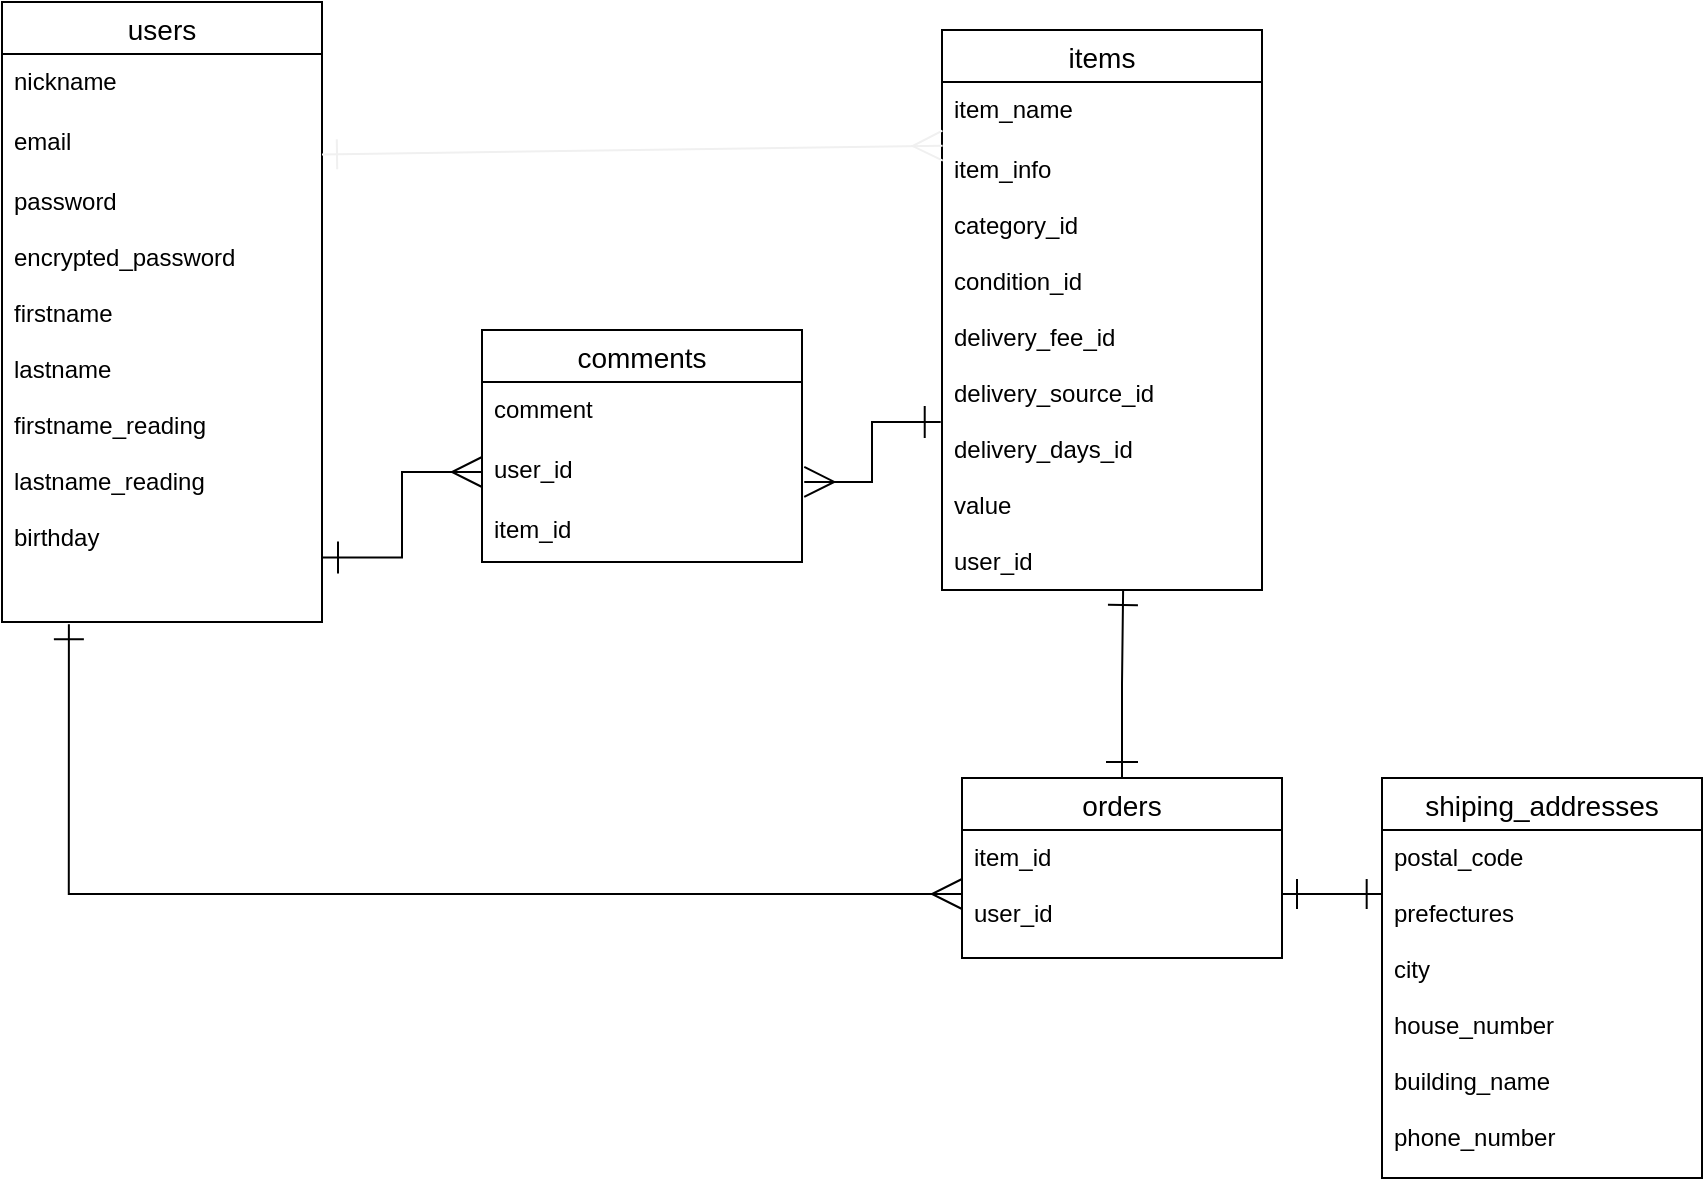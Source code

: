 <mxfile version="14.2.4" type="embed">
    <diagram id="4r0rmc1-AIdjmBAFchyS" name="ページ1">
        <mxGraphModel dx="548" dy="438" grid="1" gridSize="10" guides="1" tooltips="1" connect="1" arrows="0" fold="1" page="1" pageScale="1" pageWidth="1169" pageHeight="827" math="0" shadow="0">
            <root>
                <mxCell id="0"/>
                <mxCell id="1" parent="0"/>
                <mxCell id="63" style="edgeStyle=orthogonalEdgeStyle;rounded=0;jumpSize=6;orthogonalLoop=1;jettySize=auto;html=1;exitX=0.5;exitY=0;exitDx=0;exitDy=0;startArrow=ERone;startFill=0;startSize=14;sourcePerimeterSpacing=14;endArrow=ERone;endFill=0;endSize=13;targetPerimeterSpacing=13;strokeWidth=1;entryX=0.566;entryY=1;entryDx=0;entryDy=0;entryPerimeter=0;" parent="1" source="15" target="22" edge="1">
                    <mxGeometry relative="1" as="geometry">
                        <mxPoint x="690.529" y="340" as="targetPoint"/>
                    </mxGeometry>
                </mxCell>
                <mxCell id="15" value="orders" style="swimlane;fontStyle=0;childLayout=stackLayout;horizontal=1;startSize=26;horizontalStack=0;resizeParent=1;resizeParentMax=0;resizeLast=0;collapsible=1;marginBottom=0;align=center;fontSize=14;" parent="1" vertex="1">
                    <mxGeometry x="610" y="414" width="160" height="90" as="geometry"/>
                </mxCell>
                <mxCell id="18" value="item_id&#10;&#10;user_id&#10;" style="text;strokeColor=none;fillColor=none;spacingLeft=4;spacingRight=4;overflow=hidden;rotatable=0;points=[[0,0.5],[1,0.5]];portConstraint=eastwest;fontSize=12;" parent="15" vertex="1">
                    <mxGeometry y="26" width="160" height="64" as="geometry"/>
                </mxCell>
                <mxCell id="19" value="items" style="swimlane;fontStyle=0;childLayout=stackLayout;horizontal=1;startSize=26;horizontalStack=0;resizeParent=1;resizeParentMax=0;resizeLast=0;collapsible=1;marginBottom=0;align=center;fontSize=14;" parent="1" vertex="1">
                    <mxGeometry x="600" y="40" width="160" height="280" as="geometry">
                        <mxRectangle x="470" y="30" width="70" height="26" as="alternateBounds"/>
                    </mxGeometry>
                </mxCell>
                <mxCell id="21" value="item_name" style="text;strokeColor=none;fillColor=none;spacingLeft=4;spacingRight=4;overflow=hidden;rotatable=0;points=[[0,0.5],[1,0.5]];portConstraint=eastwest;fontSize=12;" parent="19" vertex="1">
                    <mxGeometry y="26" width="160" height="30" as="geometry"/>
                </mxCell>
                <mxCell id="22" value="item_info&#10;&#10;category_id&#10;&#10;condition_id&#10;&#10;delivery_fee_id&#10;&#10;delivery_source_id&#10;&#10;delivery_days_id&#10;&#10;value&#10;&#10;user_id&#10;" style="text;strokeColor=none;fillColor=none;spacingLeft=4;spacingRight=4;overflow=hidden;rotatable=0;points=[[0,0.5],[1,0.5]];portConstraint=eastwest;fontSize=12;" parent="19" vertex="1">
                    <mxGeometry y="56" width="160" height="224" as="geometry"/>
                </mxCell>
                <mxCell id="23" value="users" style="swimlane;fontStyle=0;childLayout=stackLayout;horizontal=1;startSize=26;horizontalStack=0;resizeParent=1;resizeParentMax=0;resizeLast=0;collapsible=1;marginBottom=0;align=center;fontSize=14;" parent="1" vertex="1">
                    <mxGeometry x="130" y="26" width="160" height="310" as="geometry"/>
                </mxCell>
                <mxCell id="24" value="nickname" style="text;strokeColor=none;fillColor=none;spacingLeft=4;spacingRight=4;overflow=hidden;rotatable=0;points=[[0,0.5],[1,0.5]];portConstraint=eastwest;fontSize=12;" parent="23" vertex="1">
                    <mxGeometry y="26" width="160" height="30" as="geometry"/>
                </mxCell>
                <mxCell id="25" value="email" style="text;strokeColor=none;fillColor=none;spacingLeft=4;spacingRight=4;overflow=hidden;rotatable=0;points=[[0,0.5],[1,0.5]];portConstraint=eastwest;fontSize=12;" parent="23" vertex="1">
                    <mxGeometry y="56" width="160" height="30" as="geometry"/>
                </mxCell>
                <mxCell id="26" value="password&#10;&#10;encrypted_password&#10;&#10;firstname&#10;&#10;lastname&#10;&#10;firstname_reading&#10;&#10;lastname_reading&#10;&#10;birthday" style="text;strokeColor=none;fillColor=none;spacingLeft=4;spacingRight=4;overflow=hidden;rotatable=0;points=[[0,0.5],[1,0.5]];portConstraint=eastwest;fontSize=12;" parent="23" vertex="1">
                    <mxGeometry y="86" width="160" height="224" as="geometry"/>
                </mxCell>
                <mxCell id="47" value="comments" style="swimlane;fontStyle=0;childLayout=stackLayout;horizontal=1;startSize=26;horizontalStack=0;resizeParent=1;resizeParentMax=0;resizeLast=0;collapsible=1;marginBottom=0;align=center;fontSize=14;rounded=0;sketch=0;strokeWidth=1;" parent="1" vertex="1">
                    <mxGeometry x="370" y="190" width="160" height="116" as="geometry"/>
                </mxCell>
                <mxCell id="48" value="comment" style="text;strokeColor=none;fillColor=none;spacingLeft=4;spacingRight=4;overflow=hidden;rotatable=0;points=[[0,0.5],[1,0.5]];portConstraint=eastwest;fontSize=12;" parent="47" vertex="1">
                    <mxGeometry y="26" width="160" height="30" as="geometry"/>
                </mxCell>
                <mxCell id="49" value="user_id" style="text;strokeColor=none;fillColor=none;spacingLeft=4;spacingRight=4;overflow=hidden;rotatable=0;points=[[0,0.5],[1,0.5]];portConstraint=eastwest;fontSize=12;" parent="47" vertex="1">
                    <mxGeometry y="56" width="160" height="30" as="geometry"/>
                </mxCell>
                <mxCell id="50" value="item_id" style="text;strokeColor=none;fillColor=none;spacingLeft=4;spacingRight=4;overflow=hidden;rotatable=0;points=[[0,0.5],[1,0.5]];portConstraint=eastwest;fontSize=12;" parent="47" vertex="1">
                    <mxGeometry y="86" width="160" height="30" as="geometry"/>
                </mxCell>
                <mxCell id="51" style="rounded=1;sketch=0;jumpStyle=none;orthogonalLoop=1;jettySize=auto;html=1;startArrow=ERone;startFill=0;startSize=13;sourcePerimeterSpacing=1;endArrow=ERmany;endFill=0;endSize=13;targetPerimeterSpacing=1;strokeColor=#f0f0f0;strokeWidth=1;entryX=0.002;entryY=1.061;entryDx=0;entryDy=0;entryPerimeter=0;exitX=1;exitY=0.674;exitDx=0;exitDy=0;exitPerimeter=0;" parent="1" source="25" target="21" edge="1">
                    <mxGeometry relative="1" as="geometry">
                        <mxPoint x="370" y="100" as="sourcePoint"/>
                        <mxPoint x="590" y="100" as="targetPoint"/>
                    </mxGeometry>
                </mxCell>
                <mxCell id="55" value="shiping_addresses" style="swimlane;fontStyle=0;childLayout=stackLayout;horizontal=1;startSize=26;horizontalStack=0;resizeParent=1;resizeParentMax=0;resizeLast=0;collapsible=1;marginBottom=0;align=center;fontSize=14;" parent="1" vertex="1">
                    <mxGeometry x="820" y="414" width="160" height="200" as="geometry"/>
                </mxCell>
                <mxCell id="56" value="postal_code&#10;&#10;prefectures&#10;&#10;city&#10;&#10;house_number&#10;&#10;building_name&#10;&#10;phone_number&#10;&#10;order_id" style="text;strokeColor=none;fillColor=none;spacingLeft=4;spacingRight=4;overflow=hidden;rotatable=0;points=[[0,0.5],[1,0.5]];portConstraint=eastwest;fontSize=12;" parent="55" vertex="1">
                    <mxGeometry y="26" width="160" height="174" as="geometry"/>
                </mxCell>
                <mxCell id="60" style="edgeStyle=orthogonalEdgeStyle;rounded=0;jumpSize=6;orthogonalLoop=1;jettySize=auto;html=1;exitX=1;exitY=0.856;exitDx=0;exitDy=0;entryX=0;entryY=0.5;entryDx=0;entryDy=0;startArrow=ERone;startFill=0;startSize=14;sourcePerimeterSpacing=13;endArrow=ERmany;endFill=0;endSize=13;targetPerimeterSpacing=13;strokeWidth=1;exitPerimeter=0;" parent="1" source="26" target="49" edge="1">
                    <mxGeometry relative="1" as="geometry"/>
                </mxCell>
                <mxCell id="62" style="edgeStyle=orthogonalEdgeStyle;rounded=0;jumpSize=6;orthogonalLoop=1;jettySize=auto;html=1;exitX=-0.004;exitY=0.625;exitDx=0;exitDy=0;entryX=1.007;entryY=0.665;entryDx=0;entryDy=0;entryPerimeter=0;startArrow=ERone;startFill=0;startSize=14;sourcePerimeterSpacing=13;endArrow=ERmany;endFill=0;endSize=13;targetPerimeterSpacing=13;strokeWidth=1;exitPerimeter=0;" parent="1" source="22" target="49" edge="1">
                    <mxGeometry relative="1" as="geometry"/>
                </mxCell>
                <mxCell id="65" style="rounded=0;jumpSize=6;orthogonalLoop=1;jettySize=auto;html=1;exitX=1;exitY=0.5;exitDx=0;exitDy=0;startArrow=ERone;startFill=0;startSize=13;sourcePerimeterSpacing=13;endArrow=ERone;endFill=0;endSize=13;targetPerimeterSpacing=13;strokeWidth=1;entryX=-0.001;entryY=0.184;entryDx=0;entryDy=0;entryPerimeter=0;" parent="1" source="18" target="56" edge="1">
                    <mxGeometry relative="1" as="geometry">
                        <mxPoint x="820" y="470" as="targetPoint"/>
                    </mxGeometry>
                </mxCell>
                <mxCell id="79" style="edgeStyle=orthogonalEdgeStyle;rounded=0;jumpSize=6;orthogonalLoop=1;jettySize=auto;html=1;exitX=0;exitY=0.5;exitDx=0;exitDy=0;entryX=0.209;entryY=1.005;entryDx=0;entryDy=0;entryPerimeter=0;startArrow=ERmany;startFill=0;startSize=13;sourcePerimeterSpacing=13;endArrow=ERone;endFill=0;endSize=13;targetPerimeterSpacing=13;strokeWidth=1;" parent="1" source="18" target="26" edge="1">
                    <mxGeometry relative="1" as="geometry">
                        <Array as="points">
                            <mxPoint x="163" y="472"/>
                        </Array>
                    </mxGeometry>
                </mxCell>
            </root>
        </mxGraphModel>
    </diagram>
</mxfile>